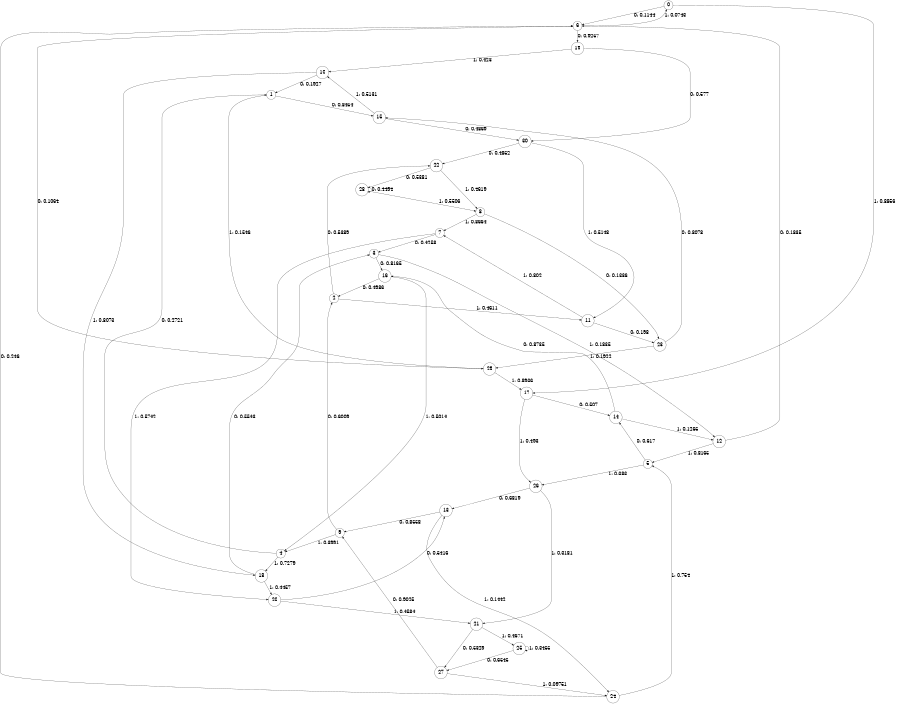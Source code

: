 digraph "ch10randomL5" {
size = "6,8.5";
ratio = "fill";
node [shape = circle];
node [fontsize = 24];
edge [fontsize = 24];
0 -> 6 [label = "0: 0.1144   "];
0 -> 17 [label = "1: 0.8856   "];
1 -> 15 [label = "0: 0.8454   "];
1 -> 29 [label = "1: 0.1546   "];
2 -> 22 [label = "0: 0.5389   "];
2 -> 11 [label = "1: 0.4611   "];
3 -> 16 [label = "0: 0.8165   "];
3 -> 12 [label = "1: 0.1835   "];
4 -> 1 [label = "0: 0.2721   "];
4 -> 18 [label = "1: 0.7279   "];
5 -> 14 [label = "0: 0.617    "];
5 -> 26 [label = "1: 0.383    "];
6 -> 19 [label = "0: 0.9257   "];
6 -> 0 [label = "1: 0.0743   "];
7 -> 3 [label = "0: 0.4258   "];
7 -> 20 [label = "1: 0.5742   "];
8 -> 23 [label = "0: 0.1336   "];
8 -> 7 [label = "1: 0.8664   "];
9 -> 2 [label = "0: 0.6009   "];
9 -> 4 [label = "1: 0.3991   "];
10 -> 1 [label = "0: 0.1927   "];
10 -> 18 [label = "1: 0.8073   "];
11 -> 23 [label = "0: 0.198    "];
11 -> 7 [label = "1: 0.802    "];
12 -> 6 [label = "0: 0.1835   "];
12 -> 5 [label = "1: 0.8165   "];
13 -> 9 [label = "0: 0.8558   "];
13 -> 24 [label = "1: 0.1442   "];
14 -> 16 [label = "0: 0.8735   "];
14 -> 12 [label = "1: 0.1265   "];
15 -> 30 [label = "0: 0.4869   "];
15 -> 10 [label = "1: 0.5131   "];
16 -> 2 [label = "0: 0.4986   "];
16 -> 4 [label = "1: 0.5014   "];
17 -> 14 [label = "0: 0.507    "];
17 -> 26 [label = "1: 0.493    "];
18 -> 3 [label = "0: 0.5543   "];
18 -> 20 [label = "1: 0.4457   "];
19 -> 30 [label = "0: 0.577    "];
19 -> 10 [label = "1: 0.423    "];
20 -> 13 [label = "0: 0.5416   "];
20 -> 21 [label = "1: 0.4584   "];
21 -> 27 [label = "0: 0.5329   "];
21 -> 25 [label = "1: 0.4671   "];
22 -> 28 [label = "0: 0.5381   "];
22 -> 8 [label = "1: 0.4619   "];
23 -> 15 [label = "0: 0.8078   "];
23 -> 29 [label = "1: 0.1922   "];
24 -> 6 [label = "0: 0.246    "];
24 -> 5 [label = "1: 0.754    "];
25 -> 27 [label = "0: 0.6545   "];
25 -> 25 [label = "1: 0.3455   "];
26 -> 13 [label = "0: 0.6819   "];
26 -> 21 [label = "1: 0.3181   "];
27 -> 9 [label = "0: 0.9025   "];
27 -> 24 [label = "1: 0.09751  "];
28 -> 28 [label = "0: 0.4494   "];
28 -> 8 [label = "1: 0.5506   "];
29 -> 6 [label = "0: 0.1064   "];
29 -> 17 [label = "1: 0.8936   "];
30 -> 22 [label = "0: 0.4852   "];
30 -> 11 [label = "1: 0.5148   "];
}